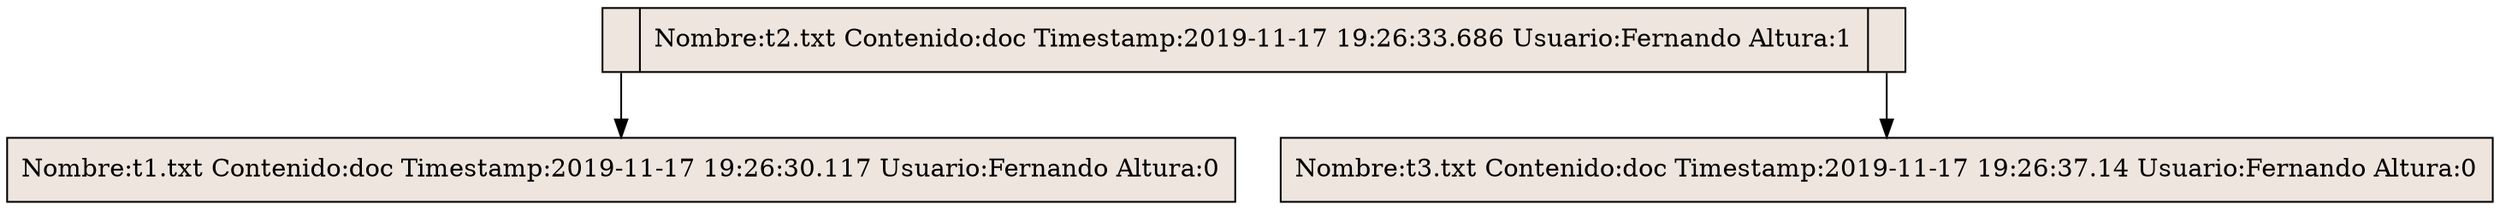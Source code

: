 digraph grafica{
rankdir=TB;
node [shape = record, style=filled, fillcolor=seashell2];
nodo2 [ label ="<C0>|Nombre:t2.txt Contenido:doc Timestamp:2019-11-17 19:26:33.686 Usuario:Fernando Altura:1|<C1>"];
nodo1 [ label ="Nombre:t1.txt Contenido:doc Timestamp:2019-11-17 19:26:30.117 Usuario:Fernando Altura:0"];
nodo2:C0->nodo1
nodo3 [ label ="Nombre:t3.txt Contenido:doc Timestamp:2019-11-17 19:26:37.14 Usuario:Fernando Altura:0"];
nodo2:C1->nodo3
}
